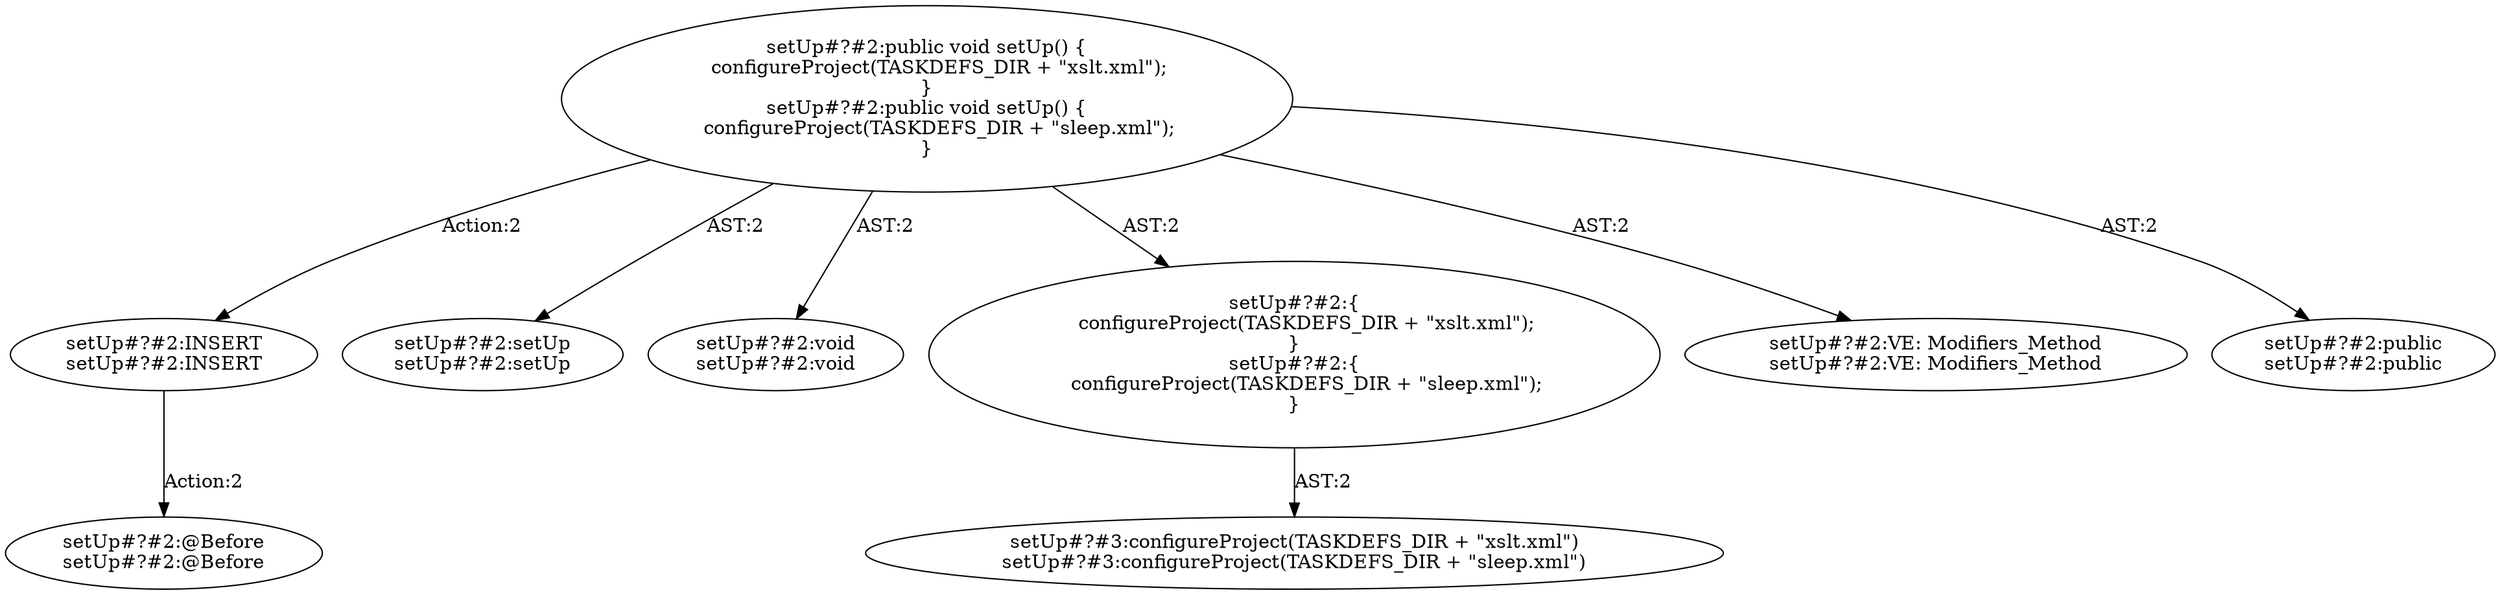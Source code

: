 digraph "Pattern" {
0 [label="setUp#?#2:INSERT
setUp#?#2:INSERT" shape=ellipse]
1 [label="setUp#?#2:public void setUp() \{
    configureProject(TASKDEFS_DIR + \"xslt.xml\");
\}
setUp#?#2:public void setUp() \{
    configureProject(TASKDEFS_DIR + \"sleep.xml\");
\}" shape=ellipse]
2 [label="setUp#?#2:setUp
setUp#?#2:setUp" shape=ellipse]
3 [label="setUp#?#2:void
setUp#?#2:void" shape=ellipse]
4 [label="setUp#?#2:\{
    configureProject(TASKDEFS_DIR + \"xslt.xml\");
\}
setUp#?#2:\{
    configureProject(TASKDEFS_DIR + \"sleep.xml\");
\}" shape=ellipse]
5 [label="setUp#?#3:configureProject(TASKDEFS_DIR + \"xslt.xml\")
setUp#?#3:configureProject(TASKDEFS_DIR + \"sleep.xml\")" shape=ellipse]
6 [label="setUp#?#2:VE: Modifiers_Method
setUp#?#2:VE: Modifiers_Method" shape=ellipse]
7 [label="setUp#?#2:public
setUp#?#2:public" shape=ellipse]
8 [label="setUp#?#2:@Before
setUp#?#2:@Before" shape=ellipse]
0 -> 8 [label="Action:2"];
1 -> 0 [label="Action:2"];
1 -> 2 [label="AST:2"];
1 -> 3 [label="AST:2"];
1 -> 4 [label="AST:2"];
1 -> 6 [label="AST:2"];
1 -> 7 [label="AST:2"];
4 -> 5 [label="AST:2"];
}